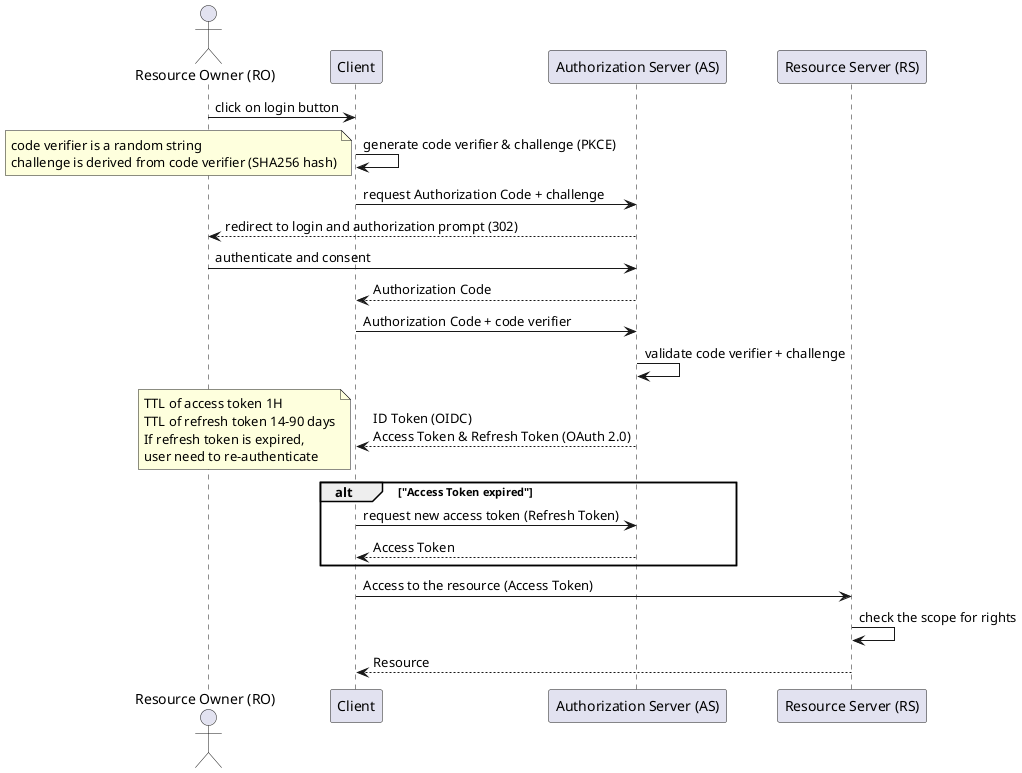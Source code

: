 @startuml "OAuth 2.0 & OpenID Connect"

actor "Resource Owner (RO)" as res_owner
participant "Client" as client
participant "Authorization Server (AS)" as auth_server
participant "Resource Server (RS)" as res_server

res_owner -> client : click on login button

client -> client : generate code verifier & challenge (PKCE)
note left
    code verifier is a random string
    challenge is derived from code verifier (SHA256 hash)
end note

client -> auth_server : request Authorization Code + challenge

auth_server --> res_owner : redirect to login and authorization prompt (302)

res_owner -> auth_server : authenticate and consent

auth_server --> client : Authorization Code

client -> auth_server : Authorization Code + code verifier

auth_server -> auth_server : validate code verifier + challenge

auth_server --> client : ID Token (OIDC)\nAccess Token & Refresh Token (OAuth 2.0)
note left
    TTL of access token 1H
    TTL of refresh token 14-90 days
    If refresh token is expired, 
    user need to re-authenticate
end note

alt "Access Token expired"
    client -> auth_server : request new access token (Refresh Token)
    auth_server --> client : Access Token
end

client -> res_server : Access to the resource (Access Token)
res_server -> res_server : check the scope for rights
res_server --> client : Resource

@enduml